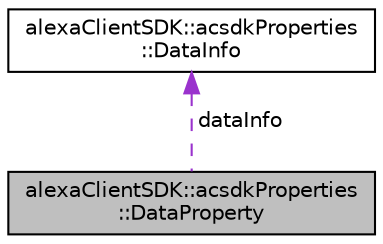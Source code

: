 digraph "alexaClientSDK::acsdkProperties::DataProperty"
{
 // LATEX_PDF_SIZE
  edge [fontname="Helvetica",fontsize="10",labelfontname="Helvetica",labelfontsize="10"];
  node [fontname="Helvetica",fontsize="10",shape=record];
  Node1 [label="alexaClientSDK::acsdkProperties\l::DataProperty",height=0.2,width=0.4,color="black", fillcolor="grey75", style="filled", fontcolor="black",tooltip="Data structure to produce and parse DER for encrypted property data."];
  Node2 -> Node1 [dir="back",color="darkorchid3",fontsize="10",style="dashed",label=" dataInfo" ,fontname="Helvetica"];
  Node2 [label="alexaClientSDK::acsdkProperties\l::DataInfo",height=0.2,width=0.4,color="black", fillcolor="white", style="filled",URL="$structalexa_client_s_d_k_1_1acsdk_properties_1_1_data_info.html",tooltip="Data structure to produce and parse DER for encrypted property data."];
}
